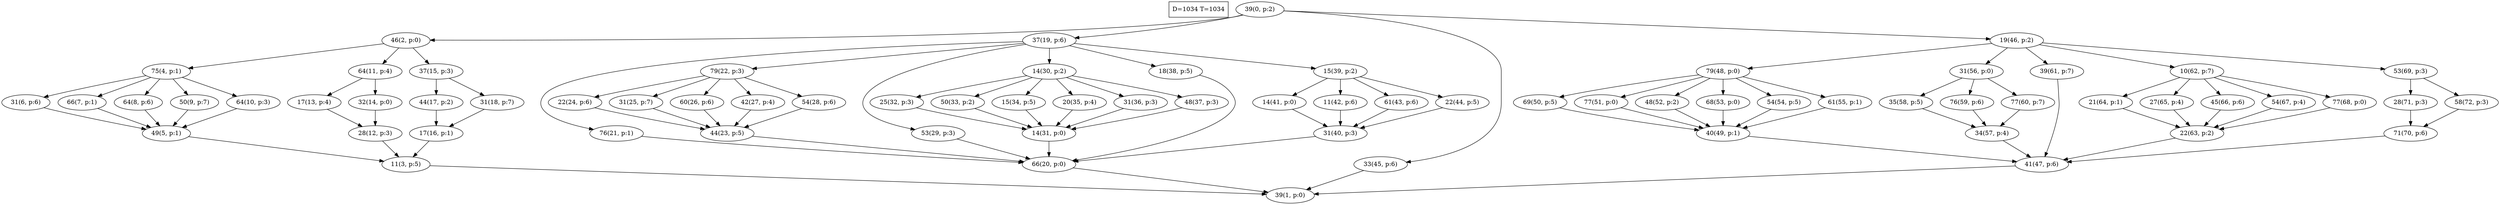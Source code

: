 digraph Task {
i [shape=box, label="D=1034 T=1034"]; 
0 [label="39(0, p:2)"];
1 [label="39(1, p:0)"];
2 [label="46(2, p:0)"];
3 [label="11(3, p:5)"];
4 [label="75(4, p:1)"];
5 [label="49(5, p:1)"];
6 [label="31(6, p:6)"];
7 [label="66(7, p:1)"];
8 [label="64(8, p:6)"];
9 [label="50(9, p:7)"];
10 [label="64(10, p:3)"];
11 [label="64(11, p:4)"];
12 [label="28(12, p:3)"];
13 [label="17(13, p:4)"];
14 [label="32(14, p:0)"];
15 [label="37(15, p:3)"];
16 [label="17(16, p:1)"];
17 [label="44(17, p:2)"];
18 [label="31(18, p:7)"];
19 [label="37(19, p:6)"];
20 [label="66(20, p:0)"];
21 [label="76(21, p:1)"];
22 [label="79(22, p:3)"];
23 [label="44(23, p:5)"];
24 [label="22(24, p:6)"];
25 [label="31(25, p:7)"];
26 [label="60(26, p:6)"];
27 [label="42(27, p:4)"];
28 [label="54(28, p:6)"];
29 [label="53(29, p:3)"];
30 [label="14(30, p:2)"];
31 [label="14(31, p:0)"];
32 [label="25(32, p:3)"];
33 [label="50(33, p:2)"];
34 [label="15(34, p:5)"];
35 [label="20(35, p:4)"];
36 [label="31(36, p:3)"];
37 [label="48(37, p:3)"];
38 [label="18(38, p:5)"];
39 [label="15(39, p:2)"];
40 [label="31(40, p:3)"];
41 [label="14(41, p:0)"];
42 [label="11(42, p:6)"];
43 [label="61(43, p:6)"];
44 [label="22(44, p:5)"];
45 [label="33(45, p:6)"];
46 [label="19(46, p:2)"];
47 [label="41(47, p:6)"];
48 [label="79(48, p:0)"];
49 [label="40(49, p:1)"];
50 [label="69(50, p:5)"];
51 [label="77(51, p:0)"];
52 [label="48(52, p:2)"];
53 [label="68(53, p:0)"];
54 [label="54(54, p:5)"];
55 [label="61(55, p:1)"];
56 [label="31(56, p:0)"];
57 [label="34(57, p:4)"];
58 [label="35(58, p:5)"];
59 [label="76(59, p:6)"];
60 [label="77(60, p:7)"];
61 [label="39(61, p:7)"];
62 [label="10(62, p:7)"];
63 [label="22(63, p:2)"];
64 [label="21(64, p:1)"];
65 [label="27(65, p:4)"];
66 [label="45(66, p:6)"];
67 [label="54(67, p:4)"];
68 [label="77(68, p:0)"];
69 [label="53(69, p:3)"];
70 [label="71(70, p:6)"];
71 [label="28(71, p:3)"];
72 [label="58(72, p:3)"];
0 -> 2;
0 -> 19;
0 -> 45;
0 -> 46;
2 -> 4;
2 -> 11;
2 -> 15;
3 -> 1;
4 -> 6;
4 -> 7;
4 -> 8;
4 -> 9;
4 -> 10;
5 -> 3;
6 -> 5;
7 -> 5;
8 -> 5;
9 -> 5;
10 -> 5;
11 -> 13;
11 -> 14;
12 -> 3;
13 -> 12;
14 -> 12;
15 -> 17;
15 -> 18;
16 -> 3;
17 -> 16;
18 -> 16;
19 -> 21;
19 -> 22;
19 -> 29;
19 -> 30;
19 -> 38;
19 -> 39;
20 -> 1;
21 -> 20;
22 -> 24;
22 -> 25;
22 -> 26;
22 -> 27;
22 -> 28;
23 -> 20;
24 -> 23;
25 -> 23;
26 -> 23;
27 -> 23;
28 -> 23;
29 -> 20;
30 -> 32;
30 -> 33;
30 -> 34;
30 -> 35;
30 -> 36;
30 -> 37;
31 -> 20;
32 -> 31;
33 -> 31;
34 -> 31;
35 -> 31;
36 -> 31;
37 -> 31;
38 -> 20;
39 -> 41;
39 -> 42;
39 -> 43;
39 -> 44;
40 -> 20;
41 -> 40;
42 -> 40;
43 -> 40;
44 -> 40;
45 -> 1;
46 -> 48;
46 -> 56;
46 -> 61;
46 -> 62;
46 -> 69;
47 -> 1;
48 -> 50;
48 -> 51;
48 -> 52;
48 -> 53;
48 -> 54;
48 -> 55;
49 -> 47;
50 -> 49;
51 -> 49;
52 -> 49;
53 -> 49;
54 -> 49;
55 -> 49;
56 -> 58;
56 -> 59;
56 -> 60;
57 -> 47;
58 -> 57;
59 -> 57;
60 -> 57;
61 -> 47;
62 -> 64;
62 -> 65;
62 -> 66;
62 -> 67;
62 -> 68;
63 -> 47;
64 -> 63;
65 -> 63;
66 -> 63;
67 -> 63;
68 -> 63;
69 -> 71;
69 -> 72;
70 -> 47;
71 -> 70;
72 -> 70;
}